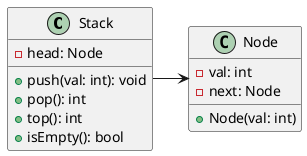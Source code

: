 @startuml Stack
class Stack {
    -head: Node
    +push(val: int): void
    +pop(): int
    +top(): int
    +isEmpty(): bool
}

class Node {
    -val: int
    -next: Node
    +Node(val: int)
}

Stack -> Node

@enduml